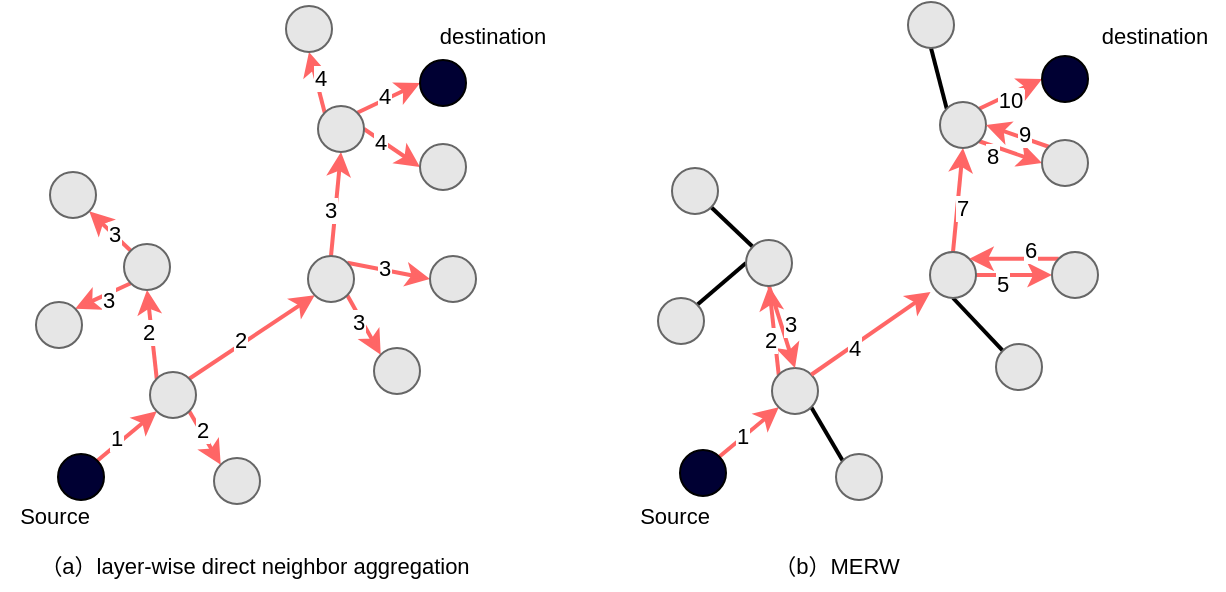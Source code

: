 <mxfile version="26.0.16">
  <diagram name="第 1 页" id="JqjY_3OXJ0ycC8vNH0t1">
    <mxGraphModel dx="1689" dy="422" grid="0" gridSize="10" guides="1" tooltips="1" connect="1" arrows="1" fold="1" page="1" pageScale="1" pageWidth="827" pageHeight="1169" math="0" shadow="0">
      <root>
        <mxCell id="0" />
        <mxCell id="1" parent="0" />
        <mxCell id="wTCuduvqksmkqUVvXFoO-15" style="rounded=0;orthogonalLoop=1;jettySize=auto;html=1;exitX=1;exitY=0;exitDx=0;exitDy=0;entryX=0;entryY=1;entryDx=0;entryDy=0;strokeColor=#FF6666;strokeWidth=2;" edge="1" parent="1" source="wTCuduvqksmkqUVvXFoO-1" target="wTCuduvqksmkqUVvXFoO-2">
          <mxGeometry relative="1" as="geometry" />
        </mxCell>
        <mxCell id="wTCuduvqksmkqUVvXFoO-28" value="1" style="edgeLabel;html=1;align=center;verticalAlign=middle;resizable=0;points=[];fontFamily=Helvetica;fontSize=11;fontColor=default;labelBackgroundColor=default;" vertex="1" connectable="0" parent="wTCuduvqksmkqUVvXFoO-15">
          <mxGeometry x="-0.243" y="3" relative="1" as="geometry">
            <mxPoint as="offset" />
          </mxGeometry>
        </mxCell>
        <mxCell id="wTCuduvqksmkqUVvXFoO-1" value="" style="ellipse;whiteSpace=wrap;html=1;aspect=fixed;fillColor=#000033;" vertex="1" parent="1">
          <mxGeometry x="28" y="301" width="23" height="23" as="geometry" />
        </mxCell>
        <mxCell id="wTCuduvqksmkqUVvXFoO-16" style="rounded=0;orthogonalLoop=1;jettySize=auto;html=1;exitX=1;exitY=1;exitDx=0;exitDy=0;entryX=0;entryY=0;entryDx=0;entryDy=0;strokeColor=#FF6666;strokeWidth=2;align=center;verticalAlign=middle;fontFamily=Helvetica;fontSize=11;fontColor=default;labelBackgroundColor=default;endArrow=classic;" edge="1" parent="1" source="wTCuduvqksmkqUVvXFoO-2" target="wTCuduvqksmkqUVvXFoO-3">
          <mxGeometry relative="1" as="geometry" />
        </mxCell>
        <mxCell id="wTCuduvqksmkqUVvXFoO-29" value="2" style="edgeLabel;html=1;align=center;verticalAlign=middle;resizable=0;points=[];fontFamily=Helvetica;fontSize=11;fontColor=default;labelBackgroundColor=default;" vertex="1" connectable="0" parent="wTCuduvqksmkqUVvXFoO-16">
          <mxGeometry x="-0.298" y="1" relative="1" as="geometry">
            <mxPoint as="offset" />
          </mxGeometry>
        </mxCell>
        <mxCell id="wTCuduvqksmkqUVvXFoO-18" style="edgeStyle=none;shape=connector;rounded=0;orthogonalLoop=1;jettySize=auto;html=1;exitX=0;exitY=0;exitDx=0;exitDy=0;entryX=0.5;entryY=1;entryDx=0;entryDy=0;strokeColor=#FF6666;strokeWidth=2;align=center;verticalAlign=middle;fontFamily=Helvetica;fontSize=11;fontColor=default;labelBackgroundColor=default;endArrow=classic;" edge="1" parent="1" source="wTCuduvqksmkqUVvXFoO-2" target="wTCuduvqksmkqUVvXFoO-4">
          <mxGeometry relative="1" as="geometry" />
        </mxCell>
        <mxCell id="wTCuduvqksmkqUVvXFoO-30" value="2" style="edgeLabel;html=1;align=center;verticalAlign=middle;resizable=0;points=[];fontFamily=Helvetica;fontSize=11;fontColor=default;labelBackgroundColor=default;" vertex="1" connectable="0" parent="wTCuduvqksmkqUVvXFoO-18">
          <mxGeometry x="0.081" y="2" relative="1" as="geometry">
            <mxPoint as="offset" />
          </mxGeometry>
        </mxCell>
        <mxCell id="wTCuduvqksmkqUVvXFoO-21" style="edgeStyle=none;shape=connector;rounded=0;orthogonalLoop=1;jettySize=auto;html=1;exitX=1;exitY=0;exitDx=0;exitDy=0;entryX=0;entryY=1;entryDx=0;entryDy=0;strokeColor=#FF6666;strokeWidth=2;align=center;verticalAlign=middle;fontFamily=Helvetica;fontSize=11;fontColor=default;labelBackgroundColor=default;endArrow=classic;" edge="1" parent="1" source="wTCuduvqksmkqUVvXFoO-2" target="wTCuduvqksmkqUVvXFoO-7">
          <mxGeometry relative="1" as="geometry" />
        </mxCell>
        <mxCell id="wTCuduvqksmkqUVvXFoO-31" value="2" style="edgeLabel;html=1;align=center;verticalAlign=middle;resizable=0;points=[];fontFamily=Helvetica;fontSize=11;fontColor=default;labelBackgroundColor=default;" vertex="1" connectable="0" parent="wTCuduvqksmkqUVvXFoO-21">
          <mxGeometry x="-0.151" y="2" relative="1" as="geometry">
            <mxPoint as="offset" />
          </mxGeometry>
        </mxCell>
        <mxCell id="wTCuduvqksmkqUVvXFoO-2" value="" style="ellipse;whiteSpace=wrap;html=1;aspect=fixed;fillColor=#E6E6E6;fontColor=#333333;strokeColor=#666666;" vertex="1" parent="1">
          <mxGeometry x="74" y="260" width="23" height="23" as="geometry" />
        </mxCell>
        <mxCell id="wTCuduvqksmkqUVvXFoO-3" value="" style="ellipse;whiteSpace=wrap;html=1;aspect=fixed;fillColor=#E6E6E6;fontColor=#333333;strokeColor=#666666;" vertex="1" parent="1">
          <mxGeometry x="106" y="303" width="23" height="23" as="geometry" />
        </mxCell>
        <mxCell id="wTCuduvqksmkqUVvXFoO-19" style="edgeStyle=none;shape=connector;rounded=0;orthogonalLoop=1;jettySize=auto;html=1;exitX=0;exitY=1;exitDx=0;exitDy=0;entryX=1;entryY=0;entryDx=0;entryDy=0;strokeColor=#FF6666;strokeWidth=2;align=center;verticalAlign=middle;fontFamily=Helvetica;fontSize=11;fontColor=default;labelBackgroundColor=default;endArrow=classic;" edge="1" parent="1" source="wTCuduvqksmkqUVvXFoO-4" target="wTCuduvqksmkqUVvXFoO-5">
          <mxGeometry relative="1" as="geometry" />
        </mxCell>
        <mxCell id="wTCuduvqksmkqUVvXFoO-32" value="3" style="edgeLabel;html=1;align=center;verticalAlign=middle;resizable=0;points=[];fontFamily=Helvetica;fontSize=11;fontColor=default;labelBackgroundColor=default;" vertex="1" connectable="0" parent="wTCuduvqksmkqUVvXFoO-19">
          <mxGeometry x="-0.071" y="3" relative="1" as="geometry">
            <mxPoint as="offset" />
          </mxGeometry>
        </mxCell>
        <mxCell id="wTCuduvqksmkqUVvXFoO-20" style="edgeStyle=none;shape=connector;rounded=0;orthogonalLoop=1;jettySize=auto;html=1;exitX=0;exitY=0;exitDx=0;exitDy=0;entryX=1;entryY=1;entryDx=0;entryDy=0;strokeColor=#FF6666;strokeWidth=2;align=center;verticalAlign=middle;fontFamily=Helvetica;fontSize=11;fontColor=default;labelBackgroundColor=default;endArrow=classic;" edge="1" parent="1" source="wTCuduvqksmkqUVvXFoO-4" target="wTCuduvqksmkqUVvXFoO-6">
          <mxGeometry relative="1" as="geometry" />
        </mxCell>
        <mxCell id="wTCuduvqksmkqUVvXFoO-33" value="3" style="edgeLabel;html=1;align=center;verticalAlign=middle;resizable=0;points=[];fontFamily=Helvetica;fontSize=11;fontColor=default;labelBackgroundColor=default;" vertex="1" connectable="0" parent="wTCuduvqksmkqUVvXFoO-20">
          <mxGeometry x="-0.049" y="-1" relative="1" as="geometry">
            <mxPoint y="1" as="offset" />
          </mxGeometry>
        </mxCell>
        <mxCell id="wTCuduvqksmkqUVvXFoO-4" value="" style="ellipse;whiteSpace=wrap;html=1;aspect=fixed;fillColor=#E6E6E6;fontColor=#333333;strokeColor=#666666;" vertex="1" parent="1">
          <mxGeometry x="61" y="196" width="23" height="23" as="geometry" />
        </mxCell>
        <mxCell id="wTCuduvqksmkqUVvXFoO-5" value="" style="ellipse;whiteSpace=wrap;html=1;aspect=fixed;fillColor=#E6E6E6;fontColor=#333333;strokeColor=#666666;" vertex="1" parent="1">
          <mxGeometry x="17" y="225" width="23" height="23" as="geometry" />
        </mxCell>
        <mxCell id="wTCuduvqksmkqUVvXFoO-6" value="" style="ellipse;whiteSpace=wrap;html=1;aspect=fixed;fillColor=#E6E6E6;fontColor=#333333;strokeColor=#666666;" vertex="1" parent="1">
          <mxGeometry x="24" y="160" width="23" height="23" as="geometry" />
        </mxCell>
        <mxCell id="wTCuduvqksmkqUVvXFoO-22" style="edgeStyle=none;shape=connector;rounded=0;orthogonalLoop=1;jettySize=auto;html=1;exitX=1;exitY=1;exitDx=0;exitDy=0;entryX=0;entryY=0;entryDx=0;entryDy=0;strokeColor=#FF6666;strokeWidth=2;align=center;verticalAlign=middle;fontFamily=Helvetica;fontSize=11;fontColor=default;labelBackgroundColor=default;endArrow=classic;" edge="1" parent="1" source="wTCuduvqksmkqUVvXFoO-7" target="wTCuduvqksmkqUVvXFoO-8">
          <mxGeometry relative="1" as="geometry" />
        </mxCell>
        <mxCell id="wTCuduvqksmkqUVvXFoO-34" value="3" style="edgeLabel;html=1;align=center;verticalAlign=middle;resizable=0;points=[];fontFamily=Helvetica;fontSize=11;fontColor=default;labelBackgroundColor=default;" vertex="1" connectable="0" parent="wTCuduvqksmkqUVvXFoO-22">
          <mxGeometry x="-0.187" y="-2" relative="1" as="geometry">
            <mxPoint as="offset" />
          </mxGeometry>
        </mxCell>
        <mxCell id="wTCuduvqksmkqUVvXFoO-23" style="edgeStyle=none;shape=connector;rounded=0;orthogonalLoop=1;jettySize=auto;html=1;exitX=1;exitY=0;exitDx=0;exitDy=0;entryX=0;entryY=0.5;entryDx=0;entryDy=0;strokeColor=#FF6666;strokeWidth=2;align=center;verticalAlign=middle;fontFamily=Helvetica;fontSize=11;fontColor=default;labelBackgroundColor=default;endArrow=classic;" edge="1" parent="1" source="wTCuduvqksmkqUVvXFoO-7" target="wTCuduvqksmkqUVvXFoO-9">
          <mxGeometry relative="1" as="geometry" />
        </mxCell>
        <mxCell id="wTCuduvqksmkqUVvXFoO-35" value="3" style="edgeLabel;html=1;align=center;verticalAlign=middle;resizable=0;points=[];fontFamily=Helvetica;fontSize=11;fontColor=default;labelBackgroundColor=default;" vertex="1" connectable="0" parent="wTCuduvqksmkqUVvXFoO-23">
          <mxGeometry x="-0.074" y="1" relative="1" as="geometry">
            <mxPoint x="-1" as="offset" />
          </mxGeometry>
        </mxCell>
        <mxCell id="wTCuduvqksmkqUVvXFoO-24" style="edgeStyle=none;shape=connector;rounded=0;orthogonalLoop=1;jettySize=auto;html=1;exitX=0.5;exitY=0;exitDx=0;exitDy=0;entryX=0.5;entryY=1;entryDx=0;entryDy=0;strokeColor=#FF6666;strokeWidth=2;align=center;verticalAlign=middle;fontFamily=Helvetica;fontSize=11;fontColor=default;labelBackgroundColor=default;endArrow=classic;" edge="1" parent="1" source="wTCuduvqksmkqUVvXFoO-7" target="wTCuduvqksmkqUVvXFoO-10">
          <mxGeometry relative="1" as="geometry" />
        </mxCell>
        <mxCell id="wTCuduvqksmkqUVvXFoO-36" value="3" style="edgeLabel;html=1;align=center;verticalAlign=middle;resizable=0;points=[];fontFamily=Helvetica;fontSize=11;fontColor=default;labelBackgroundColor=default;" vertex="1" connectable="0" parent="wTCuduvqksmkqUVvXFoO-24">
          <mxGeometry x="-0.11" y="3" relative="1" as="geometry">
            <mxPoint as="offset" />
          </mxGeometry>
        </mxCell>
        <mxCell id="wTCuduvqksmkqUVvXFoO-7" value="" style="ellipse;whiteSpace=wrap;html=1;aspect=fixed;fillColor=#E6E6E6;fontColor=#333333;strokeColor=#666666;" vertex="1" parent="1">
          <mxGeometry x="153" y="202" width="23" height="23" as="geometry" />
        </mxCell>
        <mxCell id="wTCuduvqksmkqUVvXFoO-8" value="" style="ellipse;whiteSpace=wrap;html=1;aspect=fixed;fillColor=#E6E6E6;fontColor=#333333;strokeColor=#666666;" vertex="1" parent="1">
          <mxGeometry x="186" y="248" width="23" height="23" as="geometry" />
        </mxCell>
        <mxCell id="wTCuduvqksmkqUVvXFoO-9" value="" style="ellipse;whiteSpace=wrap;html=1;aspect=fixed;fillColor=#E6E6E6;fontColor=#333333;strokeColor=#666666;" vertex="1" parent="1">
          <mxGeometry x="214" y="202" width="23" height="23" as="geometry" />
        </mxCell>
        <mxCell id="wTCuduvqksmkqUVvXFoO-25" style="edgeStyle=none;shape=connector;rounded=0;orthogonalLoop=1;jettySize=auto;html=1;exitX=1;exitY=0.5;exitDx=0;exitDy=0;entryX=0;entryY=0.5;entryDx=0;entryDy=0;strokeColor=#FF6666;strokeWidth=2;align=center;verticalAlign=middle;fontFamily=Helvetica;fontSize=11;fontColor=default;labelBackgroundColor=default;endArrow=classic;" edge="1" parent="1" source="wTCuduvqksmkqUVvXFoO-10" target="wTCuduvqksmkqUVvXFoO-11">
          <mxGeometry relative="1" as="geometry" />
        </mxCell>
        <mxCell id="wTCuduvqksmkqUVvXFoO-37" value="4" style="edgeLabel;html=1;align=center;verticalAlign=middle;resizable=0;points=[];fontFamily=Helvetica;fontSize=11;fontColor=default;labelBackgroundColor=default;" vertex="1" connectable="0" parent="wTCuduvqksmkqUVvXFoO-25">
          <mxGeometry x="-0.413" y="-1" relative="1" as="geometry">
            <mxPoint as="offset" />
          </mxGeometry>
        </mxCell>
        <mxCell id="wTCuduvqksmkqUVvXFoO-26" style="edgeStyle=none;shape=connector;rounded=0;orthogonalLoop=1;jettySize=auto;html=1;exitX=0;exitY=0;exitDx=0;exitDy=0;entryX=0.5;entryY=1;entryDx=0;entryDy=0;strokeColor=#FF6666;strokeWidth=2;align=center;verticalAlign=middle;fontFamily=Helvetica;fontSize=11;fontColor=default;labelBackgroundColor=default;endArrow=classic;" edge="1" parent="1" source="wTCuduvqksmkqUVvXFoO-10" target="wTCuduvqksmkqUVvXFoO-12">
          <mxGeometry relative="1" as="geometry" />
        </mxCell>
        <mxCell id="wTCuduvqksmkqUVvXFoO-39" value="4" style="edgeLabel;html=1;align=center;verticalAlign=middle;resizable=0;points=[];fontFamily=Helvetica;fontSize=11;fontColor=default;labelBackgroundColor=default;" vertex="1" connectable="0" parent="wTCuduvqksmkqUVvXFoO-26">
          <mxGeometry x="0.137" y="-2" relative="1" as="geometry">
            <mxPoint as="offset" />
          </mxGeometry>
        </mxCell>
        <mxCell id="wTCuduvqksmkqUVvXFoO-27" style="edgeStyle=none;shape=connector;rounded=0;orthogonalLoop=1;jettySize=auto;html=1;exitX=1;exitY=0;exitDx=0;exitDy=0;entryX=0;entryY=0.5;entryDx=0;entryDy=0;strokeColor=#FF6666;strokeWidth=2;align=center;verticalAlign=middle;fontFamily=Helvetica;fontSize=11;fontColor=default;labelBackgroundColor=default;endArrow=classic;" edge="1" parent="1" source="wTCuduvqksmkqUVvXFoO-10" target="wTCuduvqksmkqUVvXFoO-13">
          <mxGeometry relative="1" as="geometry" />
        </mxCell>
        <mxCell id="wTCuduvqksmkqUVvXFoO-38" value="4" style="edgeLabel;html=1;align=center;verticalAlign=middle;resizable=0;points=[];fontFamily=Helvetica;fontSize=11;fontColor=default;labelBackgroundColor=default;" vertex="1" connectable="0" parent="wTCuduvqksmkqUVvXFoO-27">
          <mxGeometry x="-0.093" y="2" relative="1" as="geometry">
            <mxPoint as="offset" />
          </mxGeometry>
        </mxCell>
        <mxCell id="wTCuduvqksmkqUVvXFoO-10" value="" style="ellipse;whiteSpace=wrap;html=1;aspect=fixed;fillColor=#E6E6E6;fontColor=#333333;strokeColor=#666666;" vertex="1" parent="1">
          <mxGeometry x="158" y="127" width="23" height="23" as="geometry" />
        </mxCell>
        <mxCell id="wTCuduvqksmkqUVvXFoO-11" value="" style="ellipse;whiteSpace=wrap;html=1;aspect=fixed;fillColor=#E6E6E6;fontColor=#333333;strokeColor=#666666;" vertex="1" parent="1">
          <mxGeometry x="209" y="146" width="23" height="23" as="geometry" />
        </mxCell>
        <mxCell id="wTCuduvqksmkqUVvXFoO-12" value="" style="ellipse;whiteSpace=wrap;html=1;aspect=fixed;fillColor=#E6E6E6;fontColor=#333333;strokeColor=#666666;" vertex="1" parent="1">
          <mxGeometry x="142" y="77" width="23" height="23" as="geometry" />
        </mxCell>
        <mxCell id="wTCuduvqksmkqUVvXFoO-13" value="" style="ellipse;whiteSpace=wrap;html=1;aspect=fixed;fillColor=#000033;" vertex="1" parent="1">
          <mxGeometry x="209" y="104" width="23" height="23" as="geometry" />
        </mxCell>
        <mxCell id="wTCuduvqksmkqUVvXFoO-155" style="edgeStyle=none;shape=connector;rounded=0;orthogonalLoop=1;jettySize=auto;html=1;exitX=1;exitY=0;exitDx=0;exitDy=0;entryX=0;entryY=1;entryDx=0;entryDy=0;strokeColor=#FF6666;strokeWidth=2;align=center;verticalAlign=middle;fontFamily=Helvetica;fontSize=11;fontColor=default;labelBackgroundColor=default;endArrow=classic;" edge="1" parent="1" source="wTCuduvqksmkqUVvXFoO-120" target="wTCuduvqksmkqUVvXFoO-127">
          <mxGeometry relative="1" as="geometry" />
        </mxCell>
        <mxCell id="wTCuduvqksmkqUVvXFoO-165" value="1" style="edgeLabel;html=1;align=center;verticalAlign=middle;resizable=0;points=[];fontFamily=Helvetica;fontSize=11;fontColor=default;labelBackgroundColor=default;" vertex="1" connectable="0" parent="wTCuduvqksmkqUVvXFoO-155">
          <mxGeometry x="-0.196" y="1" relative="1" as="geometry">
            <mxPoint as="offset" />
          </mxGeometry>
        </mxCell>
        <mxCell id="wTCuduvqksmkqUVvXFoO-120" value="" style="ellipse;whiteSpace=wrap;html=1;aspect=fixed;fillColor=#000033;" vertex="1" parent="1">
          <mxGeometry x="339" y="299" width="23" height="23" as="geometry" />
        </mxCell>
        <mxCell id="wTCuduvqksmkqUVvXFoO-156" style="edgeStyle=none;shape=connector;rounded=0;orthogonalLoop=1;jettySize=auto;html=1;exitX=0;exitY=0;exitDx=0;exitDy=0;entryX=0.5;entryY=1;entryDx=0;entryDy=0;strokeColor=#FF6666;strokeWidth=2;align=center;verticalAlign=middle;fontFamily=Helvetica;fontSize=11;fontColor=default;labelBackgroundColor=default;endArrow=classic;" edge="1" parent="1" source="wTCuduvqksmkqUVvXFoO-127" target="wTCuduvqksmkqUVvXFoO-133">
          <mxGeometry relative="1" as="geometry" />
        </mxCell>
        <mxCell id="wTCuduvqksmkqUVvXFoO-177" style="edgeStyle=none;shape=connector;rounded=0;orthogonalLoop=1;jettySize=auto;html=1;exitX=1;exitY=1;exitDx=0;exitDy=0;entryX=0;entryY=0;entryDx=0;entryDy=0;strokeColor=#000000;strokeWidth=2;align=center;verticalAlign=middle;fontFamily=Helvetica;fontSize=11;fontColor=default;labelBackgroundColor=default;startFill=0;endArrow=none;" edge="1" parent="1" source="wTCuduvqksmkqUVvXFoO-127" target="wTCuduvqksmkqUVvXFoO-128">
          <mxGeometry relative="1" as="geometry" />
        </mxCell>
        <mxCell id="wTCuduvqksmkqUVvXFoO-127" value="" style="ellipse;whiteSpace=wrap;html=1;aspect=fixed;fillColor=#E6E6E6;fontColor=#333333;strokeColor=#666666;" vertex="1" parent="1">
          <mxGeometry x="385" y="258" width="23" height="23" as="geometry" />
        </mxCell>
        <mxCell id="wTCuduvqksmkqUVvXFoO-128" value="" style="ellipse;whiteSpace=wrap;html=1;aspect=fixed;fillColor=#E6E6E6;fontColor=#333333;strokeColor=#666666;" vertex="1" parent="1">
          <mxGeometry x="417" y="301" width="23" height="23" as="geometry" />
        </mxCell>
        <mxCell id="wTCuduvqksmkqUVvXFoO-157" style="edgeStyle=none;shape=connector;rounded=0;orthogonalLoop=1;jettySize=auto;html=1;exitX=0.5;exitY=1;exitDx=0;exitDy=0;entryX=0.5;entryY=0;entryDx=0;entryDy=0;strokeColor=#FF6666;strokeWidth=2;align=center;verticalAlign=middle;fontFamily=Helvetica;fontSize=11;fontColor=default;labelBackgroundColor=default;endArrow=classic;" edge="1" parent="1" source="wTCuduvqksmkqUVvXFoO-133" target="wTCuduvqksmkqUVvXFoO-127">
          <mxGeometry relative="1" as="geometry" />
        </mxCell>
        <mxCell id="wTCuduvqksmkqUVvXFoO-166" value="2" style="edgeLabel;html=1;align=center;verticalAlign=middle;resizable=0;points=[];fontFamily=Helvetica;fontSize=11;fontColor=default;labelBackgroundColor=default;" vertex="1" connectable="0" parent="wTCuduvqksmkqUVvXFoO-157">
          <mxGeometry x="0.184" y="-8" relative="1" as="geometry">
            <mxPoint as="offset" />
          </mxGeometry>
        </mxCell>
        <mxCell id="wTCuduvqksmkqUVvXFoO-167" value="3" style="edgeLabel;html=1;align=center;verticalAlign=middle;resizable=0;points=[];fontFamily=Helvetica;fontSize=11;fontColor=default;labelBackgroundColor=default;" vertex="1" connectable="0" parent="wTCuduvqksmkqUVvXFoO-157">
          <mxGeometry x="-0.03" y="4" relative="1" as="geometry">
            <mxPoint as="offset" />
          </mxGeometry>
        </mxCell>
        <mxCell id="wTCuduvqksmkqUVvXFoO-175" style="edgeStyle=none;rounded=0;orthogonalLoop=1;jettySize=auto;html=1;exitX=0;exitY=0.5;exitDx=0;exitDy=0;entryX=1;entryY=0;entryDx=0;entryDy=0;strokeColor=#000000;strokeWidth=2;align=center;verticalAlign=middle;fontFamily=Helvetica;fontSize=11;fontColor=default;labelBackgroundColor=default;endArrow=none;startFill=0;" edge="1" parent="1" source="wTCuduvqksmkqUVvXFoO-133" target="wTCuduvqksmkqUVvXFoO-134">
          <mxGeometry relative="1" as="geometry" />
        </mxCell>
        <mxCell id="wTCuduvqksmkqUVvXFoO-176" style="edgeStyle=none;shape=connector;rounded=0;orthogonalLoop=1;jettySize=auto;html=1;exitX=0;exitY=0;exitDx=0;exitDy=0;entryX=1;entryY=1;entryDx=0;entryDy=0;strokeColor=#000000;strokeWidth=2;align=center;verticalAlign=middle;fontFamily=Helvetica;fontSize=11;fontColor=default;labelBackgroundColor=default;startFill=0;endArrow=none;" edge="1" parent="1" source="wTCuduvqksmkqUVvXFoO-133" target="wTCuduvqksmkqUVvXFoO-135">
          <mxGeometry relative="1" as="geometry" />
        </mxCell>
        <mxCell id="wTCuduvqksmkqUVvXFoO-133" value="" style="ellipse;whiteSpace=wrap;html=1;aspect=fixed;fillColor=#E6E6E6;fontColor=#333333;strokeColor=#666666;" vertex="1" parent="1">
          <mxGeometry x="372" y="194" width="23" height="23" as="geometry" />
        </mxCell>
        <mxCell id="wTCuduvqksmkqUVvXFoO-134" value="" style="ellipse;whiteSpace=wrap;html=1;aspect=fixed;fillColor=#E6E6E6;fontColor=#333333;strokeColor=#666666;" vertex="1" parent="1">
          <mxGeometry x="328" y="223" width="23" height="23" as="geometry" />
        </mxCell>
        <mxCell id="wTCuduvqksmkqUVvXFoO-135" value="" style="ellipse;whiteSpace=wrap;html=1;aspect=fixed;fillColor=#E6E6E6;fontColor=#333333;strokeColor=#666666;" vertex="1" parent="1">
          <mxGeometry x="335" y="158" width="23" height="23" as="geometry" />
        </mxCell>
        <mxCell id="wTCuduvqksmkqUVvXFoO-159" style="edgeStyle=none;shape=connector;rounded=0;orthogonalLoop=1;jettySize=auto;html=1;exitX=1;exitY=0.5;exitDx=0;exitDy=0;entryX=0;entryY=0.5;entryDx=0;entryDy=0;strokeColor=#FF6666;strokeWidth=2;align=center;verticalAlign=middle;fontFamily=Helvetica;fontSize=11;fontColor=default;labelBackgroundColor=default;endArrow=classic;" edge="1" parent="1" source="wTCuduvqksmkqUVvXFoO-142" target="wTCuduvqksmkqUVvXFoO-144">
          <mxGeometry relative="1" as="geometry" />
        </mxCell>
        <mxCell id="wTCuduvqksmkqUVvXFoO-169" value="5" style="edgeLabel;html=1;align=center;verticalAlign=middle;resizable=0;points=[];fontFamily=Helvetica;fontSize=11;fontColor=default;labelBackgroundColor=default;" vertex="1" connectable="0" parent="wTCuduvqksmkqUVvXFoO-159">
          <mxGeometry x="-0.322" y="-4" relative="1" as="geometry">
            <mxPoint as="offset" />
          </mxGeometry>
        </mxCell>
        <mxCell id="wTCuduvqksmkqUVvXFoO-161" style="edgeStyle=none;shape=connector;rounded=0;orthogonalLoop=1;jettySize=auto;html=1;exitX=0.5;exitY=0;exitDx=0;exitDy=0;entryX=0.5;entryY=1;entryDx=0;entryDy=0;strokeColor=#FF6666;strokeWidth=2;align=center;verticalAlign=middle;fontFamily=Helvetica;fontSize=11;fontColor=default;labelBackgroundColor=default;endArrow=classic;" edge="1" parent="1" source="wTCuduvqksmkqUVvXFoO-142" target="wTCuduvqksmkqUVvXFoO-151">
          <mxGeometry relative="1" as="geometry" />
        </mxCell>
        <mxCell id="wTCuduvqksmkqUVvXFoO-171" value="7" style="edgeLabel;html=1;align=center;verticalAlign=middle;resizable=0;points=[];fontFamily=Helvetica;fontSize=11;fontColor=default;labelBackgroundColor=default;" vertex="1" connectable="0" parent="wTCuduvqksmkqUVvXFoO-161">
          <mxGeometry x="-0.13" y="-2" relative="1" as="geometry">
            <mxPoint as="offset" />
          </mxGeometry>
        </mxCell>
        <mxCell id="wTCuduvqksmkqUVvXFoO-178" style="edgeStyle=none;shape=connector;rounded=0;orthogonalLoop=1;jettySize=auto;html=1;exitX=0.5;exitY=1;exitDx=0;exitDy=0;entryX=0;entryY=0;entryDx=0;entryDy=0;strokeColor=#000000;strokeWidth=2;align=center;verticalAlign=middle;fontFamily=Helvetica;fontSize=11;fontColor=default;labelBackgroundColor=default;startFill=0;endArrow=none;" edge="1" parent="1" source="wTCuduvqksmkqUVvXFoO-142" target="wTCuduvqksmkqUVvXFoO-143">
          <mxGeometry relative="1" as="geometry" />
        </mxCell>
        <mxCell id="wTCuduvqksmkqUVvXFoO-142" value="" style="ellipse;whiteSpace=wrap;html=1;aspect=fixed;fillColor=#E6E6E6;fontColor=#333333;strokeColor=#666666;" vertex="1" parent="1">
          <mxGeometry x="464" y="200" width="23" height="23" as="geometry" />
        </mxCell>
        <mxCell id="wTCuduvqksmkqUVvXFoO-143" value="" style="ellipse;whiteSpace=wrap;html=1;aspect=fixed;fillColor=#E6E6E6;fontColor=#333333;strokeColor=#666666;" vertex="1" parent="1">
          <mxGeometry x="497" y="246" width="23" height="23" as="geometry" />
        </mxCell>
        <mxCell id="wTCuduvqksmkqUVvXFoO-160" style="edgeStyle=none;shape=connector;rounded=0;orthogonalLoop=1;jettySize=auto;html=1;exitX=0;exitY=0;exitDx=0;exitDy=0;entryX=1;entryY=0;entryDx=0;entryDy=0;strokeColor=#FF6666;strokeWidth=2;align=center;verticalAlign=middle;fontFamily=Helvetica;fontSize=11;fontColor=default;labelBackgroundColor=default;endArrow=classic;" edge="1" parent="1" source="wTCuduvqksmkqUVvXFoO-144" target="wTCuduvqksmkqUVvXFoO-142">
          <mxGeometry relative="1" as="geometry" />
        </mxCell>
        <mxCell id="wTCuduvqksmkqUVvXFoO-170" value="6" style="edgeLabel;html=1;align=center;verticalAlign=middle;resizable=0;points=[];fontFamily=Helvetica;fontSize=11;fontColor=default;labelBackgroundColor=default;" vertex="1" connectable="0" parent="wTCuduvqksmkqUVvXFoO-160">
          <mxGeometry x="-0.352" y="-5" relative="1" as="geometry">
            <mxPoint as="offset" />
          </mxGeometry>
        </mxCell>
        <mxCell id="wTCuduvqksmkqUVvXFoO-144" value="" style="ellipse;whiteSpace=wrap;html=1;aspect=fixed;fillColor=#E6E6E6;fontColor=#333333;strokeColor=#666666;" vertex="1" parent="1">
          <mxGeometry x="525" y="200" width="23" height="23" as="geometry" />
        </mxCell>
        <mxCell id="wTCuduvqksmkqUVvXFoO-162" style="edgeStyle=none;shape=connector;rounded=0;orthogonalLoop=1;jettySize=auto;html=1;exitX=1;exitY=1;exitDx=0;exitDy=0;entryX=0;entryY=0.5;entryDx=0;entryDy=0;strokeColor=#FF6666;strokeWidth=2;align=center;verticalAlign=middle;fontFamily=Helvetica;fontSize=11;fontColor=default;labelBackgroundColor=default;endArrow=classic;" edge="1" parent="1" source="wTCuduvqksmkqUVvXFoO-151" target="wTCuduvqksmkqUVvXFoO-152">
          <mxGeometry relative="1" as="geometry" />
        </mxCell>
        <mxCell id="wTCuduvqksmkqUVvXFoO-172" value="8" style="edgeLabel;html=1;align=center;verticalAlign=middle;resizable=0;points=[];fontFamily=Helvetica;fontSize=11;fontColor=default;labelBackgroundColor=default;" vertex="1" connectable="0" parent="wTCuduvqksmkqUVvXFoO-162">
          <mxGeometry x="-0.507" y="-5" relative="1" as="geometry">
            <mxPoint as="offset" />
          </mxGeometry>
        </mxCell>
        <mxCell id="wTCuduvqksmkqUVvXFoO-164" style="edgeStyle=none;shape=connector;rounded=0;orthogonalLoop=1;jettySize=auto;html=1;exitX=1;exitY=0;exitDx=0;exitDy=0;entryX=0;entryY=0.5;entryDx=0;entryDy=0;strokeColor=#FF6666;strokeWidth=2;align=center;verticalAlign=middle;fontFamily=Helvetica;fontSize=11;fontColor=default;labelBackgroundColor=default;endArrow=classic;" edge="1" parent="1" source="wTCuduvqksmkqUVvXFoO-151" target="wTCuduvqksmkqUVvXFoO-154">
          <mxGeometry relative="1" as="geometry" />
        </mxCell>
        <mxCell id="wTCuduvqksmkqUVvXFoO-174" value="10" style="edgeLabel;html=1;align=center;verticalAlign=middle;resizable=0;points=[];fontFamily=Helvetica;fontSize=11;fontColor=default;labelBackgroundColor=default;" vertex="1" connectable="0" parent="wTCuduvqksmkqUVvXFoO-164">
          <mxGeometry x="-0.088" y="-2" relative="1" as="geometry">
            <mxPoint as="offset" />
          </mxGeometry>
        </mxCell>
        <mxCell id="wTCuduvqksmkqUVvXFoO-179" style="edgeStyle=none;shape=connector;rounded=0;orthogonalLoop=1;jettySize=auto;html=1;exitX=0;exitY=0;exitDx=0;exitDy=0;entryX=0.5;entryY=1;entryDx=0;entryDy=0;strokeColor=#000000;strokeWidth=2;align=center;verticalAlign=middle;fontFamily=Helvetica;fontSize=11;fontColor=default;labelBackgroundColor=default;startFill=0;endArrow=none;" edge="1" parent="1" source="wTCuduvqksmkqUVvXFoO-151" target="wTCuduvqksmkqUVvXFoO-153">
          <mxGeometry relative="1" as="geometry" />
        </mxCell>
        <mxCell id="wTCuduvqksmkqUVvXFoO-151" value="" style="ellipse;whiteSpace=wrap;html=1;aspect=fixed;fillColor=#E6E6E6;fontColor=#333333;strokeColor=#666666;" vertex="1" parent="1">
          <mxGeometry x="469" y="125" width="23" height="23" as="geometry" />
        </mxCell>
        <mxCell id="wTCuduvqksmkqUVvXFoO-163" style="edgeStyle=none;shape=connector;rounded=0;orthogonalLoop=1;jettySize=auto;html=1;exitX=0;exitY=0;exitDx=0;exitDy=0;entryX=1;entryY=0.5;entryDx=0;entryDy=0;strokeColor=#FF6666;strokeWidth=2;align=center;verticalAlign=middle;fontFamily=Helvetica;fontSize=11;fontColor=default;labelBackgroundColor=default;endArrow=classic;" edge="1" parent="1" source="wTCuduvqksmkqUVvXFoO-152" target="wTCuduvqksmkqUVvXFoO-151">
          <mxGeometry relative="1" as="geometry" />
        </mxCell>
        <mxCell id="wTCuduvqksmkqUVvXFoO-173" value="9" style="edgeLabel;html=1;align=center;verticalAlign=middle;resizable=0;points=[];fontFamily=Helvetica;fontSize=11;fontColor=default;labelBackgroundColor=default;" vertex="1" connectable="0" parent="wTCuduvqksmkqUVvXFoO-163">
          <mxGeometry x="-0.155" y="-2" relative="1" as="geometry">
            <mxPoint as="offset" />
          </mxGeometry>
        </mxCell>
        <mxCell id="wTCuduvqksmkqUVvXFoO-152" value="" style="ellipse;whiteSpace=wrap;html=1;aspect=fixed;fillColor=#E6E6E6;fontColor=#333333;strokeColor=#666666;" vertex="1" parent="1">
          <mxGeometry x="520" y="144" width="23" height="23" as="geometry" />
        </mxCell>
        <mxCell id="wTCuduvqksmkqUVvXFoO-153" value="" style="ellipse;whiteSpace=wrap;html=1;aspect=fixed;fillColor=#E6E6E6;fontColor=#333333;strokeColor=#666666;" vertex="1" parent="1">
          <mxGeometry x="453" y="75" width="23" height="23" as="geometry" />
        </mxCell>
        <mxCell id="wTCuduvqksmkqUVvXFoO-154" value="" style="ellipse;whiteSpace=wrap;html=1;aspect=fixed;fillColor=#000033;" vertex="1" parent="1">
          <mxGeometry x="520" y="102" width="23" height="23" as="geometry" />
        </mxCell>
        <mxCell id="wTCuduvqksmkqUVvXFoO-158" style="edgeStyle=none;shape=connector;rounded=0;orthogonalLoop=1;jettySize=auto;html=1;exitX=1;exitY=0;exitDx=0;exitDy=0;entryX=0.011;entryY=0.868;entryDx=0;entryDy=0;entryPerimeter=0;strokeColor=#FF6666;strokeWidth=2;align=center;verticalAlign=middle;fontFamily=Helvetica;fontSize=11;fontColor=default;labelBackgroundColor=default;endArrow=classic;" edge="1" parent="1" source="wTCuduvqksmkqUVvXFoO-127" target="wTCuduvqksmkqUVvXFoO-142">
          <mxGeometry relative="1" as="geometry" />
        </mxCell>
        <mxCell id="wTCuduvqksmkqUVvXFoO-168" value="4" style="edgeLabel;html=1;align=center;verticalAlign=middle;resizable=0;points=[];fontFamily=Helvetica;fontSize=11;fontColor=default;labelBackgroundColor=default;" vertex="1" connectable="0" parent="wTCuduvqksmkqUVvXFoO-158">
          <mxGeometry x="-0.325" relative="1" as="geometry">
            <mxPoint x="1" as="offset" />
          </mxGeometry>
        </mxCell>
        <mxCell id="wTCuduvqksmkqUVvXFoO-180" value="Source" style="text;html=1;align=center;verticalAlign=middle;resizable=0;points=[];autosize=1;strokeColor=none;fillColor=none;fontFamily=Helvetica;fontSize=11;fontColor=default;labelBackgroundColor=default;" vertex="1" parent="1">
          <mxGeometry x="-1" y="319" width="53" height="25" as="geometry" />
        </mxCell>
        <mxCell id="wTCuduvqksmkqUVvXFoO-181" value="Source" style="text;html=1;align=center;verticalAlign=middle;resizable=0;points=[];autosize=1;strokeColor=none;fillColor=none;fontFamily=Helvetica;fontSize=11;fontColor=default;labelBackgroundColor=default;" vertex="1" parent="1">
          <mxGeometry x="309" y="319" width="53" height="25" as="geometry" />
        </mxCell>
        <mxCell id="wTCuduvqksmkqUVvXFoO-182" value="destination" style="text;html=1;align=center;verticalAlign=middle;resizable=0;points=[];autosize=1;strokeColor=none;fillColor=none;fontFamily=Helvetica;fontSize=11;fontColor=default;labelBackgroundColor=default;" vertex="1" parent="1">
          <mxGeometry x="209" y="79" width="71" height="25" as="geometry" />
        </mxCell>
        <mxCell id="wTCuduvqksmkqUVvXFoO-183" value="destination" style="text;html=1;align=center;verticalAlign=middle;resizable=0;points=[];autosize=1;strokeColor=none;fillColor=none;fontFamily=Helvetica;fontSize=11;fontColor=default;labelBackgroundColor=default;" vertex="1" parent="1">
          <mxGeometry x="540" y="79" width="71" height="25" as="geometry" />
        </mxCell>
        <mxCell id="wTCuduvqksmkqUVvXFoO-184" value="（a）layer-wise direct neighbor aggregation" style="text;html=1;align=center;verticalAlign=middle;resizable=0;points=[];autosize=1;strokeColor=none;fillColor=none;fontFamily=Helvetica;fontSize=11;fontColor=default;labelBackgroundColor=default;" vertex="1" parent="1">
          <mxGeometry x="9" y="344" width="233" height="25" as="geometry" />
        </mxCell>
        <mxCell id="wTCuduvqksmkqUVvXFoO-185" value="（b）MERW" style="text;html=1;align=center;verticalAlign=middle;resizable=0;points=[];autosize=1;strokeColor=none;fillColor=none;fontFamily=Helvetica;fontSize=11;fontColor=default;labelBackgroundColor=default;" vertex="1" parent="1">
          <mxGeometry x="376" y="344" width="81" height="25" as="geometry" />
        </mxCell>
      </root>
    </mxGraphModel>
  </diagram>
</mxfile>
